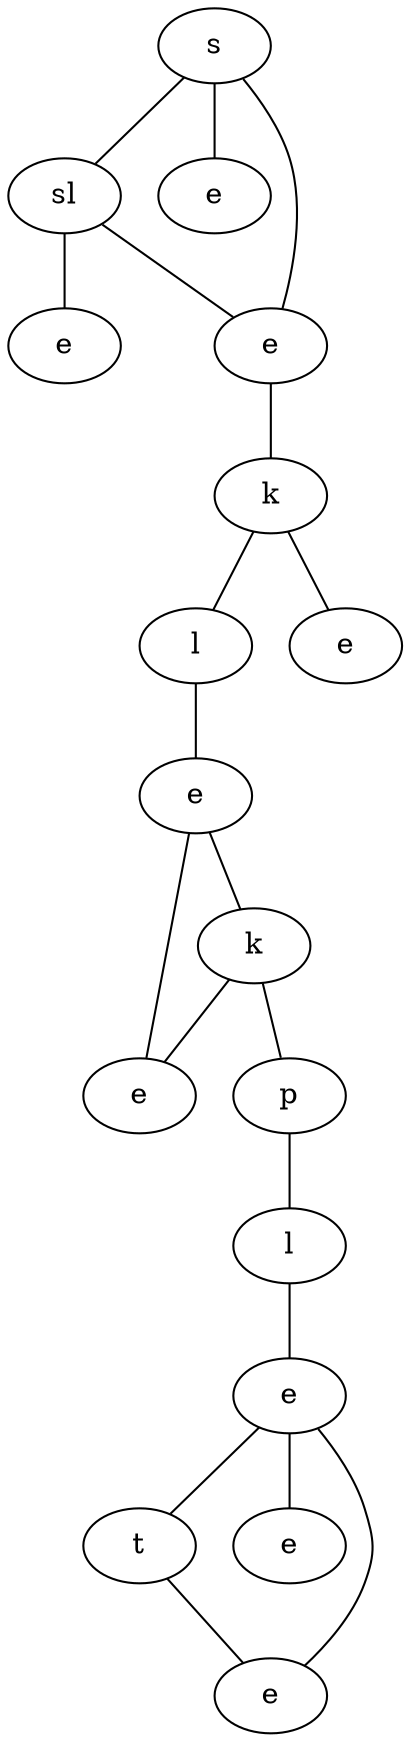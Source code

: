 graph {
KNmb[label="s"]
MHIK[label="sl"]
vpFJ[label="e"]
LLZv[label="e"]
dPhg[label="e"]
rJpX[label="k"]
otlv[label="l"]
lPKL[label="e"]
jOKT[label="e"]
vJDS[label="k"]
LnsR[label="e"]
eKuQ[label="p"]
GlUS[label="l"]
ackd[label="e"]
kQYN[label="t"]
VSln[label="e"]
JEMM[label="e"]
KNmb -- MHIK
KNmb -- vpFJ
KNmb -- LLZv
MHIK -- LLZv
MHIK -- dPhg
LLZv -- rJpX
rJpX -- otlv
rJpX -- lPKL
otlv -- jOKT
jOKT -- vJDS
jOKT -- LnsR
vJDS -- LnsR
vJDS -- eKuQ
eKuQ -- GlUS
GlUS -- ackd
ackd -- kQYN
ackd -- VSln
ackd -- JEMM
kQYN -- JEMM
}